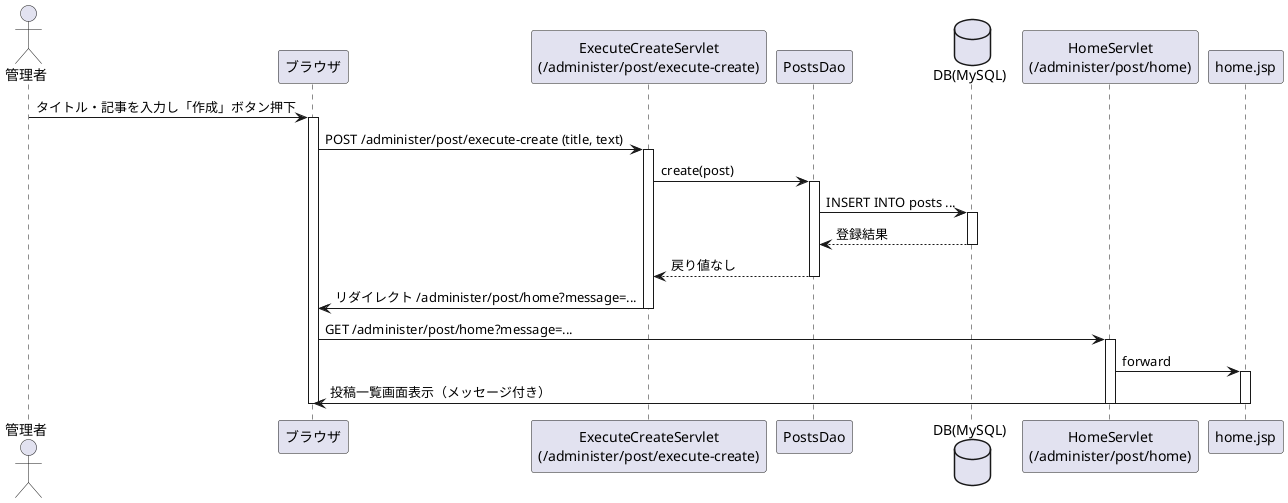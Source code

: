 @startuml administer-post-execute-create
actor 管理者 as Admin
participant "ブラウザ" as Browser
participant "ExecuteCreateServlet\n(/administer/post/execute-create)" as ExecuteCreateServlet
participant "PostsDao" as Dao
database "DB(MySQL)" as DB
participant "HomeServlet\n(/administer/post/home)" as HomeServlet
participant "home.jsp" as HomeJsp

Admin -> Browser : タイトル・記事を入力し「作成」ボタン押下
activate Browser
Browser -> ExecuteCreateServlet : POST /administer/post/execute-create (title, text)
activate ExecuteCreateServlet
ExecuteCreateServlet -> Dao : create(post)
activate Dao
Dao -> DB : INSERT INTO posts ...
activate DB
DB --> Dao : 登録結果
deactivate DB
Dao --> ExecuteCreateServlet : 戻り値なし
deactivate Dao
ExecuteCreateServlet -> Browser : リダイレクト /administer/post/home?message=...
deactivate ExecuteCreateServlet
Browser -> HomeServlet : GET /administer/post/home?message=...
activate HomeServlet
HomeServlet -> HomeJsp : forward
activate HomeJsp
HomeJsp -> Browser : 投稿一覧画面表示（メッセージ付き）
deactivate HomeJsp
deactivate HomeServlet
deactivate Browser
@enduml